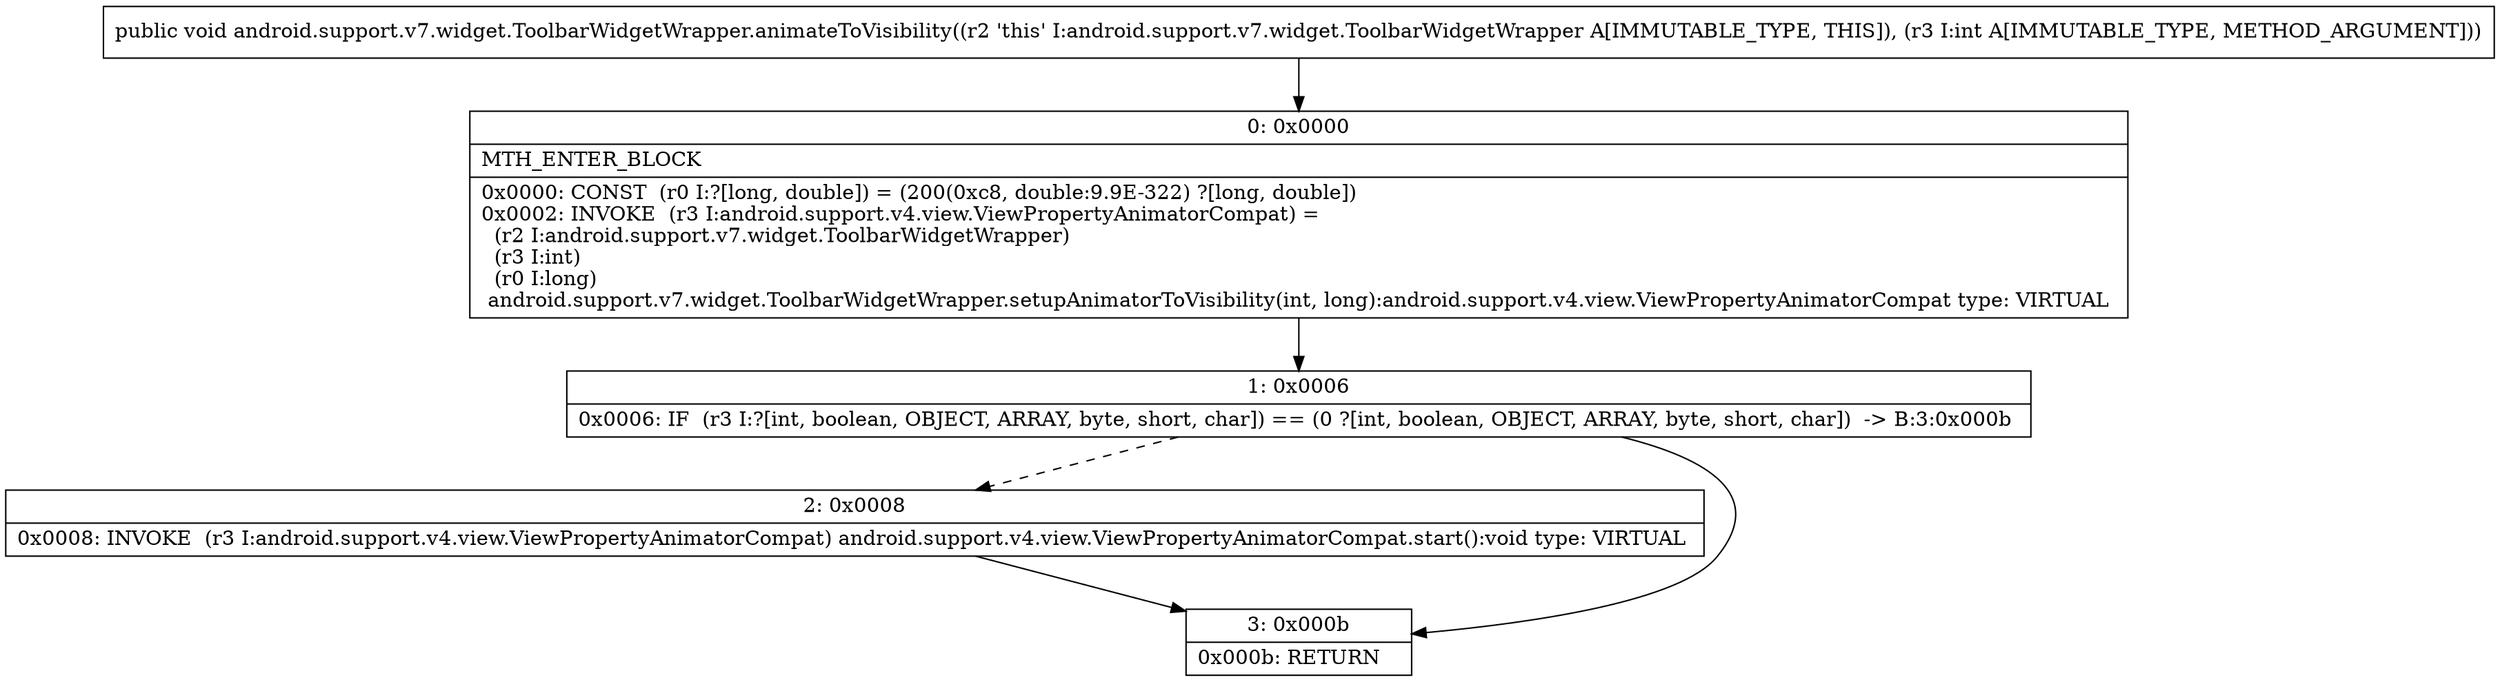 digraph "CFG forandroid.support.v7.widget.ToolbarWidgetWrapper.animateToVisibility(I)V" {
Node_0 [shape=record,label="{0\:\ 0x0000|MTH_ENTER_BLOCK\l|0x0000: CONST  (r0 I:?[long, double]) = (200(0xc8, double:9.9E\-322) ?[long, double]) \l0x0002: INVOKE  (r3 I:android.support.v4.view.ViewPropertyAnimatorCompat) = \l  (r2 I:android.support.v7.widget.ToolbarWidgetWrapper)\l  (r3 I:int)\l  (r0 I:long)\l android.support.v7.widget.ToolbarWidgetWrapper.setupAnimatorToVisibility(int, long):android.support.v4.view.ViewPropertyAnimatorCompat type: VIRTUAL \l}"];
Node_1 [shape=record,label="{1\:\ 0x0006|0x0006: IF  (r3 I:?[int, boolean, OBJECT, ARRAY, byte, short, char]) == (0 ?[int, boolean, OBJECT, ARRAY, byte, short, char])  \-\> B:3:0x000b \l}"];
Node_2 [shape=record,label="{2\:\ 0x0008|0x0008: INVOKE  (r3 I:android.support.v4.view.ViewPropertyAnimatorCompat) android.support.v4.view.ViewPropertyAnimatorCompat.start():void type: VIRTUAL \l}"];
Node_3 [shape=record,label="{3\:\ 0x000b|0x000b: RETURN   \l}"];
MethodNode[shape=record,label="{public void android.support.v7.widget.ToolbarWidgetWrapper.animateToVisibility((r2 'this' I:android.support.v7.widget.ToolbarWidgetWrapper A[IMMUTABLE_TYPE, THIS]), (r3 I:int A[IMMUTABLE_TYPE, METHOD_ARGUMENT])) }"];
MethodNode -> Node_0;
Node_0 -> Node_1;
Node_1 -> Node_2[style=dashed];
Node_1 -> Node_3;
Node_2 -> Node_3;
}

